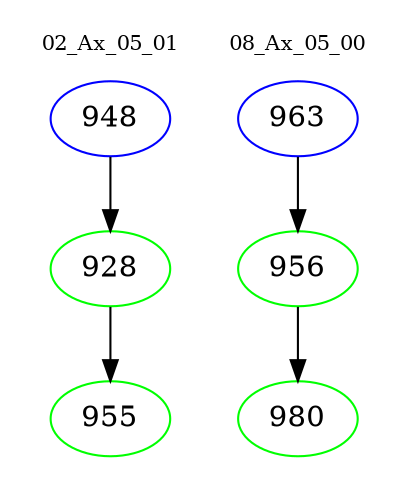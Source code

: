 digraph{
subgraph cluster_0 {
color = white
label = "02_Ax_05_01";
fontsize=10;
T0_948 [label="948", color="blue"]
T0_948 -> T0_928 [color="black"]
T0_928 [label="928", color="green"]
T0_928 -> T0_955 [color="black"]
T0_955 [label="955", color="green"]
}
subgraph cluster_1 {
color = white
label = "08_Ax_05_00";
fontsize=10;
T1_963 [label="963", color="blue"]
T1_963 -> T1_956 [color="black"]
T1_956 [label="956", color="green"]
T1_956 -> T1_980 [color="black"]
T1_980 [label="980", color="green"]
}
}
